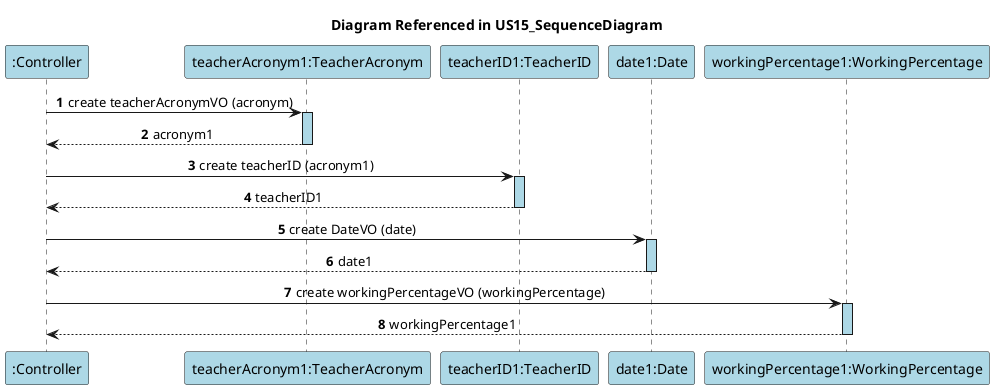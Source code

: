 @startuml
autonumber
skinparam sequenceMessageAlign center
skinparam sequenceLifeLineBackgroundColor lightblue
title Diagram Referenced in US15_SequenceDiagram

participant ":Controller" as Controller #lightblue
participant "teacherAcronym1:TeacherAcronym" as Acronym #lightblue
participant "teacherID1:TeacherID" as TeacherID #lightblue
participant "date1:Date" as Date #lightblue
participant "workingPercentage1:WorkingPercentage" as WorkingPercentage #lightblue

Controller -> Acronym : create teacherAcronymVO (acronym)
activate Acronym
Acronym --> Controller : acronym1
deactivate Acronym


Controller -> TeacherID : create teacherID (acronym1)
activate TeacherID
TeacherID --> Controller : teacherID1
deactivate TeacherID

Controller -> Date : create DateVO (date)
activate Date
Date --> Controller : date1
deactivate Date

Controller -> WorkingPercentage : create workingPercentageVO (workingPercentage)
activate WorkingPercentage
WorkingPercentage --> Controller : workingPercentage1
deactivate WorkingPercentage

@enduml